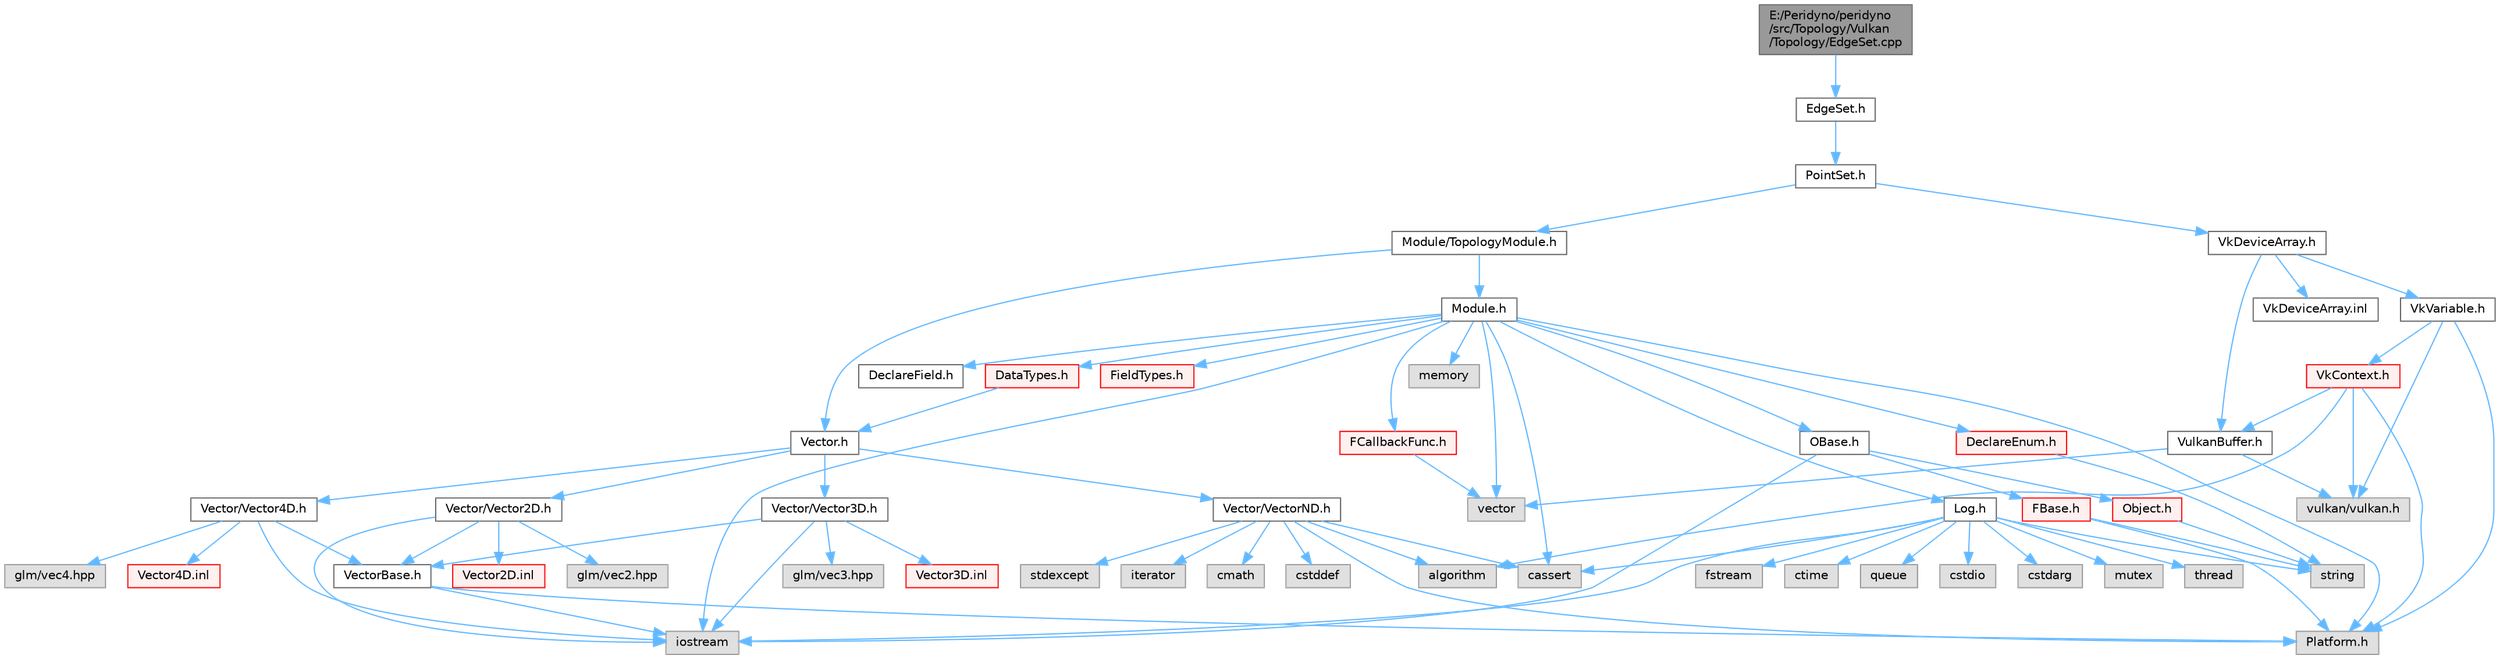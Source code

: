 digraph "E:/Peridyno/peridyno/src/Topology/Vulkan/Topology/EdgeSet.cpp"
{
 // LATEX_PDF_SIZE
  bgcolor="transparent";
  edge [fontname=Helvetica,fontsize=10,labelfontname=Helvetica,labelfontsize=10];
  node [fontname=Helvetica,fontsize=10,shape=box,height=0.2,width=0.4];
  Node1 [id="Node000001",label="E:/Peridyno/peridyno\l/src/Topology/Vulkan\l/Topology/EdgeSet.cpp",height=0.2,width=0.4,color="gray40", fillcolor="grey60", style="filled", fontcolor="black",tooltip=" "];
  Node1 -> Node2 [id="edge1_Node000001_Node000002",color="steelblue1",style="solid",tooltip=" "];
  Node2 [id="Node000002",label="EdgeSet.h",height=0.2,width=0.4,color="grey40", fillcolor="white", style="filled",URL="$_vulkan_2_topology_2_edge_set_8h.html",tooltip=" "];
  Node2 -> Node3 [id="edge2_Node000002_Node000003",color="steelblue1",style="solid",tooltip=" "];
  Node3 [id="Node000003",label="PointSet.h",height=0.2,width=0.4,color="grey40", fillcolor="white", style="filled",URL="$_vulkan_2_topology_2_point_set_8h.html",tooltip=" "];
  Node3 -> Node4 [id="edge3_Node000003_Node000004",color="steelblue1",style="solid",tooltip=" "];
  Node4 [id="Node000004",label="Module/TopologyModule.h",height=0.2,width=0.4,color="grey40", fillcolor="white", style="filled",URL="$_topology_module_8h.html",tooltip=" "];
  Node4 -> Node5 [id="edge4_Node000004_Node000005",color="steelblue1",style="solid",tooltip=" "];
  Node5 [id="Node000005",label="Vector.h",height=0.2,width=0.4,color="grey40", fillcolor="white", style="filled",URL="$_vector_8h.html",tooltip=" "];
  Node5 -> Node6 [id="edge5_Node000005_Node000006",color="steelblue1",style="solid",tooltip=" "];
  Node6 [id="Node000006",label="Vector/Vector2D.h",height=0.2,width=0.4,color="grey40", fillcolor="white", style="filled",URL="$_vector2_d_8h.html",tooltip=" "];
  Node6 -> Node7 [id="edge6_Node000006_Node000007",color="steelblue1",style="solid",tooltip=" "];
  Node7 [id="Node000007",label="glm/vec2.hpp",height=0.2,width=0.4,color="grey60", fillcolor="#E0E0E0", style="filled",tooltip=" "];
  Node6 -> Node8 [id="edge7_Node000006_Node000008",color="steelblue1",style="solid",tooltip=" "];
  Node8 [id="Node000008",label="iostream",height=0.2,width=0.4,color="grey60", fillcolor="#E0E0E0", style="filled",tooltip=" "];
  Node6 -> Node9 [id="edge8_Node000006_Node000009",color="steelblue1",style="solid",tooltip=" "];
  Node9 [id="Node000009",label="VectorBase.h",height=0.2,width=0.4,color="grey40", fillcolor="white", style="filled",URL="$_vector_base_8h.html",tooltip=" "];
  Node9 -> Node8 [id="edge9_Node000009_Node000008",color="steelblue1",style="solid",tooltip=" "];
  Node9 -> Node10 [id="edge10_Node000009_Node000010",color="steelblue1",style="solid",tooltip=" "];
  Node10 [id="Node000010",label="Platform.h",height=0.2,width=0.4,color="grey60", fillcolor="#E0E0E0", style="filled",tooltip=" "];
  Node6 -> Node11 [id="edge11_Node000006_Node000011",color="steelblue1",style="solid",tooltip=" "];
  Node11 [id="Node000011",label="Vector2D.inl",height=0.2,width=0.4,color="red", fillcolor="#FFF0F0", style="filled",URL="$_vector2_d_8inl.html",tooltip=" "];
  Node5 -> Node14 [id="edge12_Node000005_Node000014",color="steelblue1",style="solid",tooltip=" "];
  Node14 [id="Node000014",label="Vector/Vector3D.h",height=0.2,width=0.4,color="grey40", fillcolor="white", style="filled",URL="$_vector3_d_8h.html",tooltip=" "];
  Node14 -> Node15 [id="edge13_Node000014_Node000015",color="steelblue1",style="solid",tooltip=" "];
  Node15 [id="Node000015",label="glm/vec3.hpp",height=0.2,width=0.4,color="grey60", fillcolor="#E0E0E0", style="filled",tooltip=" "];
  Node14 -> Node8 [id="edge14_Node000014_Node000008",color="steelblue1",style="solid",tooltip=" "];
  Node14 -> Node9 [id="edge15_Node000014_Node000009",color="steelblue1",style="solid",tooltip=" "];
  Node14 -> Node16 [id="edge16_Node000014_Node000016",color="steelblue1",style="solid",tooltip=" "];
  Node16 [id="Node000016",label="Vector3D.inl",height=0.2,width=0.4,color="red", fillcolor="#FFF0F0", style="filled",URL="$_vector3_d_8inl.html",tooltip=" "];
  Node5 -> Node17 [id="edge17_Node000005_Node000017",color="steelblue1",style="solid",tooltip=" "];
  Node17 [id="Node000017",label="Vector/Vector4D.h",height=0.2,width=0.4,color="grey40", fillcolor="white", style="filled",URL="$_vector4_d_8h.html",tooltip=" "];
  Node17 -> Node18 [id="edge18_Node000017_Node000018",color="steelblue1",style="solid",tooltip=" "];
  Node18 [id="Node000018",label="glm/vec4.hpp",height=0.2,width=0.4,color="grey60", fillcolor="#E0E0E0", style="filled",tooltip=" "];
  Node17 -> Node8 [id="edge19_Node000017_Node000008",color="steelblue1",style="solid",tooltip=" "];
  Node17 -> Node9 [id="edge20_Node000017_Node000009",color="steelblue1",style="solid",tooltip=" "];
  Node17 -> Node19 [id="edge21_Node000017_Node000019",color="steelblue1",style="solid",tooltip=" "];
  Node19 [id="Node000019",label="Vector4D.inl",height=0.2,width=0.4,color="red", fillcolor="#FFF0F0", style="filled",URL="$_vector4_d_8inl.html",tooltip=" "];
  Node5 -> Node20 [id="edge22_Node000005_Node000020",color="steelblue1",style="solid",tooltip=" "];
  Node20 [id="Node000020",label="Vector/VectorND.h",height=0.2,width=0.4,color="grey40", fillcolor="white", style="filled",URL="$_vector_n_d_8h.html",tooltip=" "];
  Node20 -> Node21 [id="edge23_Node000020_Node000021",color="steelblue1",style="solid",tooltip=" "];
  Node21 [id="Node000021",label="cstddef",height=0.2,width=0.4,color="grey60", fillcolor="#E0E0E0", style="filled",tooltip=" "];
  Node20 -> Node22 [id="edge24_Node000020_Node000022",color="steelblue1",style="solid",tooltip=" "];
  Node22 [id="Node000022",label="stdexcept",height=0.2,width=0.4,color="grey60", fillcolor="#E0E0E0", style="filled",tooltip=" "];
  Node20 -> Node23 [id="edge25_Node000020_Node000023",color="steelblue1",style="solid",tooltip=" "];
  Node23 [id="Node000023",label="iterator",height=0.2,width=0.4,color="grey60", fillcolor="#E0E0E0", style="filled",tooltip=" "];
  Node20 -> Node24 [id="edge26_Node000020_Node000024",color="steelblue1",style="solid",tooltip=" "];
  Node24 [id="Node000024",label="algorithm",height=0.2,width=0.4,color="grey60", fillcolor="#E0E0E0", style="filled",tooltip=" "];
  Node20 -> Node25 [id="edge27_Node000020_Node000025",color="steelblue1",style="solid",tooltip=" "];
  Node25 [id="Node000025",label="cmath",height=0.2,width=0.4,color="grey60", fillcolor="#E0E0E0", style="filled",tooltip=" "];
  Node20 -> Node26 [id="edge28_Node000020_Node000026",color="steelblue1",style="solid",tooltip=" "];
  Node26 [id="Node000026",label="cassert",height=0.2,width=0.4,color="grey60", fillcolor="#E0E0E0", style="filled",tooltip=" "];
  Node20 -> Node10 [id="edge29_Node000020_Node000010",color="steelblue1",style="solid",tooltip=" "];
  Node4 -> Node27 [id="edge30_Node000004_Node000027",color="steelblue1",style="solid",tooltip=" "];
  Node27 [id="Node000027",label="Module.h",height=0.2,width=0.4,color="grey40", fillcolor="white", style="filled",URL="$_module_8h.html",tooltip=" "];
  Node27 -> Node10 [id="edge31_Node000027_Node000010",color="steelblue1",style="solid",tooltip=" "];
  Node27 -> Node28 [id="edge32_Node000027_Node000028",color="steelblue1",style="solid",tooltip=" "];
  Node28 [id="Node000028",label="memory",height=0.2,width=0.4,color="grey60", fillcolor="#E0E0E0", style="filled",tooltip=" "];
  Node27 -> Node29 [id="edge33_Node000027_Node000029",color="steelblue1",style="solid",tooltip=" "];
  Node29 [id="Node000029",label="vector",height=0.2,width=0.4,color="grey60", fillcolor="#E0E0E0", style="filled",tooltip=" "];
  Node27 -> Node26 [id="edge34_Node000027_Node000026",color="steelblue1",style="solid",tooltip=" "];
  Node27 -> Node8 [id="edge35_Node000027_Node000008",color="steelblue1",style="solid",tooltip=" "];
  Node27 -> Node30 [id="edge36_Node000027_Node000030",color="steelblue1",style="solid",tooltip=" "];
  Node30 [id="Node000030",label="OBase.h",height=0.2,width=0.4,color="grey40", fillcolor="white", style="filled",URL="$_o_base_8h.html",tooltip=" "];
  Node30 -> Node8 [id="edge37_Node000030_Node000008",color="steelblue1",style="solid",tooltip=" "];
  Node30 -> Node31 [id="edge38_Node000030_Node000031",color="steelblue1",style="solid",tooltip=" "];
  Node31 [id="Node000031",label="FBase.h",height=0.2,width=0.4,color="red", fillcolor="#FFF0F0", style="filled",URL="$_f_base_8h.html",tooltip=" "];
  Node31 -> Node10 [id="edge39_Node000031_Node000010",color="steelblue1",style="solid",tooltip=" "];
  Node31 -> Node34 [id="edge40_Node000031_Node000034",color="steelblue1",style="solid",tooltip=" "];
  Node34 [id="Node000034",label="string",height=0.2,width=0.4,color="grey60", fillcolor="#E0E0E0", style="filled",tooltip=" "];
  Node30 -> Node37 [id="edge41_Node000030_Node000037",color="steelblue1",style="solid",tooltip=" "];
  Node37 [id="Node000037",label="Object.h",height=0.2,width=0.4,color="red", fillcolor="#FFF0F0", style="filled",URL="$_object_8h.html",tooltip=" "];
  Node37 -> Node34 [id="edge42_Node000037_Node000034",color="steelblue1",style="solid",tooltip=" "];
  Node27 -> Node40 [id="edge43_Node000027_Node000040",color="steelblue1",style="solid",tooltip=" "];
  Node40 [id="Node000040",label="Log.h",height=0.2,width=0.4,color="grey40", fillcolor="white", style="filled",URL="$_log_8h.html",tooltip=" "];
  Node40 -> Node41 [id="edge44_Node000040_Node000041",color="steelblue1",style="solid",tooltip=" "];
  Node41 [id="Node000041",label="mutex",height=0.2,width=0.4,color="grey60", fillcolor="#E0E0E0", style="filled",tooltip=" "];
  Node40 -> Node42 [id="edge45_Node000040_Node000042",color="steelblue1",style="solid",tooltip=" "];
  Node42 [id="Node000042",label="thread",height=0.2,width=0.4,color="grey60", fillcolor="#E0E0E0", style="filled",tooltip=" "];
  Node40 -> Node34 [id="edge46_Node000040_Node000034",color="steelblue1",style="solid",tooltip=" "];
  Node40 -> Node43 [id="edge47_Node000040_Node000043",color="steelblue1",style="solid",tooltip=" "];
  Node43 [id="Node000043",label="fstream",height=0.2,width=0.4,color="grey60", fillcolor="#E0E0E0", style="filled",tooltip=" "];
  Node40 -> Node8 [id="edge48_Node000040_Node000008",color="steelblue1",style="solid",tooltip=" "];
  Node40 -> Node44 [id="edge49_Node000040_Node000044",color="steelblue1",style="solid",tooltip=" "];
  Node44 [id="Node000044",label="ctime",height=0.2,width=0.4,color="grey60", fillcolor="#E0E0E0", style="filled",tooltip=" "];
  Node40 -> Node45 [id="edge50_Node000040_Node000045",color="steelblue1",style="solid",tooltip=" "];
  Node45 [id="Node000045",label="queue",height=0.2,width=0.4,color="grey60", fillcolor="#E0E0E0", style="filled",tooltip=" "];
  Node40 -> Node46 [id="edge51_Node000040_Node000046",color="steelblue1",style="solid",tooltip=" "];
  Node46 [id="Node000046",label="cstdio",height=0.2,width=0.4,color="grey60", fillcolor="#E0E0E0", style="filled",tooltip=" "];
  Node40 -> Node26 [id="edge52_Node000040_Node000026",color="steelblue1",style="solid",tooltip=" "];
  Node40 -> Node47 [id="edge53_Node000040_Node000047",color="steelblue1",style="solid",tooltip=" "];
  Node47 [id="Node000047",label="cstdarg",height=0.2,width=0.4,color="grey60", fillcolor="#E0E0E0", style="filled",tooltip=" "];
  Node27 -> Node48 [id="edge54_Node000027_Node000048",color="steelblue1",style="solid",tooltip=" "];
  Node48 [id="Node000048",label="DataTypes.h",height=0.2,width=0.4,color="red", fillcolor="#FFF0F0", style="filled",URL="$_data_types_8h.html",tooltip=" "];
  Node48 -> Node5 [id="edge55_Node000048_Node000005",color="steelblue1",style="solid",tooltip=" "];
  Node27 -> Node70 [id="edge56_Node000027_Node000070",color="steelblue1",style="solid",tooltip=" "];
  Node70 [id="Node000070",label="DeclareEnum.h",height=0.2,width=0.4,color="red", fillcolor="#FFF0F0", style="filled",URL="$_declare_enum_8h.html",tooltip=" "];
  Node70 -> Node34 [id="edge57_Node000070_Node000034",color="steelblue1",style="solid",tooltip=" "];
  Node27 -> Node87 [id="edge58_Node000027_Node000087",color="steelblue1",style="solid",tooltip=" "];
  Node87 [id="Node000087",label="DeclareField.h",height=0.2,width=0.4,color="grey40", fillcolor="white", style="filled",URL="$_declare_field_8h.html",tooltip=" "];
  Node27 -> Node88 [id="edge59_Node000027_Node000088",color="steelblue1",style="solid",tooltip=" "];
  Node88 [id="Node000088",label="FCallbackFunc.h",height=0.2,width=0.4,color="red", fillcolor="#FFF0F0", style="filled",URL="$_f_callback_func_8h.html",tooltip=" "];
  Node88 -> Node29 [id="edge60_Node000088_Node000029",color="steelblue1",style="solid",tooltip=" "];
  Node27 -> Node89 [id="edge61_Node000027_Node000089",color="steelblue1",style="solid",tooltip=" "];
  Node89 [id="Node000089",label="FieldTypes.h",height=0.2,width=0.4,color="red", fillcolor="#FFF0F0", style="filled",URL="$_field_types_8h.html",tooltip=" "];
  Node3 -> Node91 [id="edge62_Node000003_Node000091",color="steelblue1",style="solid",tooltip=" "];
  Node91 [id="Node000091",label="VkDeviceArray.h",height=0.2,width=0.4,color="grey40", fillcolor="white", style="filled",URL="$_vk_device_array_8h.html",tooltip=" "];
  Node91 -> Node92 [id="edge63_Node000091_Node000092",color="steelblue1",style="solid",tooltip=" "];
  Node92 [id="Node000092",label="VkVariable.h",height=0.2,width=0.4,color="grey40", fillcolor="white", style="filled",URL="$_vk_variable_8h.html",tooltip=" "];
  Node92 -> Node10 [id="edge64_Node000092_Node000010",color="steelblue1",style="solid",tooltip=" "];
  Node92 -> Node93 [id="edge65_Node000092_Node000093",color="steelblue1",style="solid",tooltip=" "];
  Node93 [id="Node000093",label="vulkan/vulkan.h",height=0.2,width=0.4,color="grey60", fillcolor="#E0E0E0", style="filled",tooltip=" "];
  Node92 -> Node94 [id="edge66_Node000092_Node000094",color="steelblue1",style="solid",tooltip=" "];
  Node94 [id="Node000094",label="VkContext.h",height=0.2,width=0.4,color="red", fillcolor="#FFF0F0", style="filled",URL="$_vk_context_8h.html",tooltip=" "];
  Node94 -> Node10 [id="edge67_Node000094_Node000010",color="steelblue1",style="solid",tooltip=" "];
  Node94 -> Node95 [id="edge68_Node000094_Node000095",color="steelblue1",style="solid",tooltip=" "];
  Node95 [id="Node000095",label="VulkanBuffer.h",height=0.2,width=0.4,color="grey40", fillcolor="white", style="filled",URL="$_vulkan_buffer_8h.html",tooltip=" "];
  Node95 -> Node29 [id="edge69_Node000095_Node000029",color="steelblue1",style="solid",tooltip=" "];
  Node95 -> Node93 [id="edge70_Node000095_Node000093",color="steelblue1",style="solid",tooltip=" "];
  Node94 -> Node93 [id="edge71_Node000094_Node000093",color="steelblue1",style="solid",tooltip=" "];
  Node94 -> Node24 [id="edge72_Node000094_Node000024",color="steelblue1",style="solid",tooltip=" "];
  Node91 -> Node95 [id="edge73_Node000091_Node000095",color="steelblue1",style="solid",tooltip=" "];
  Node91 -> Node103 [id="edge74_Node000091_Node000103",color="steelblue1",style="solid",tooltip=" "];
  Node103 [id="Node000103",label="VkDeviceArray.inl",height=0.2,width=0.4,color="grey40", fillcolor="white", style="filled",URL="$_vk_device_array_8inl.html",tooltip=" "];
}
